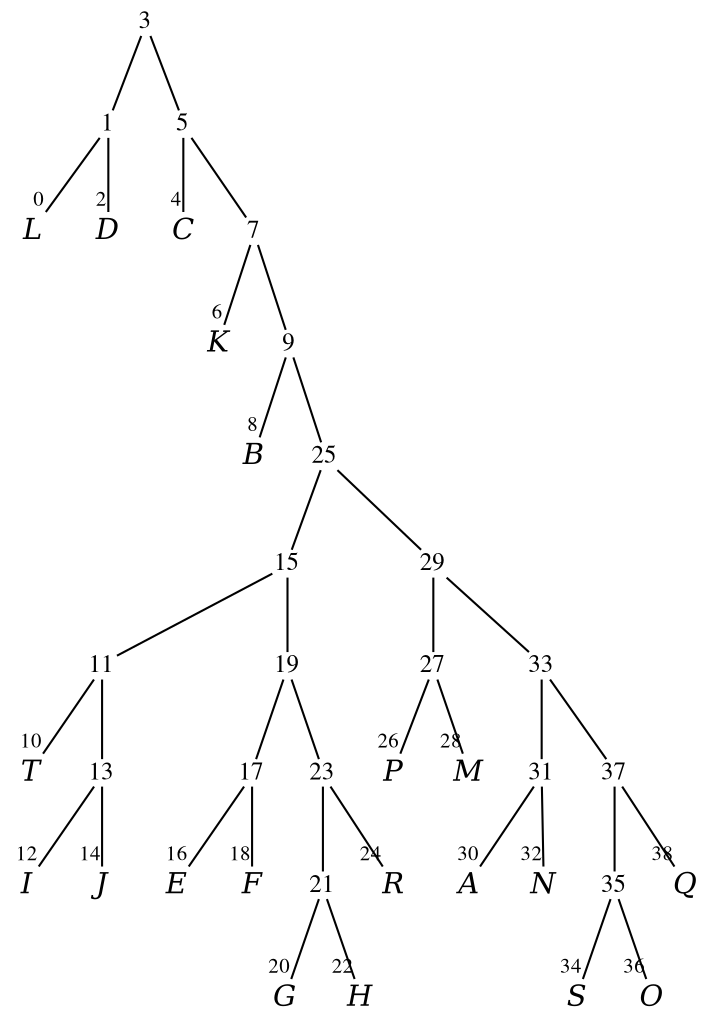 
digraph vtree {

overlap=false

n3 [label="3",fontname="Times",shape="plaintext",fontsize=12,fixedsize=true,width=.2,height=.18]; 
n1 [label="1",fontname="Times",shape="plaintext",fontsize=12,fixedsize=true,width=.2,height=.18]; 
n0 [label="L",fontname="Times-Italic",fontsize=14,shape="plaintext",fixedsize=true,width=.25,height=.25]; 
n2 [label="D",fontname="Times-Italic",fontsize=14,shape="plaintext",fixedsize=true,width=.25,height=.25]; 
n5 [label="5",fontname="Times",shape="plaintext",fontsize=12,fixedsize=true,width=.2,height=.18]; 
n4 [label="C",fontname="Times-Italic",fontsize=14,shape="plaintext",fixedsize=true,width=.25,height=.25]; 
n7 [label="7",fontname="Times",shape="plaintext",fontsize=12,fixedsize=true,width=.2,height=.18]; 
n6 [label="K",fontname="Times-Italic",fontsize=14,shape="plaintext",fixedsize=true,width=.25,height=.25]; 
n9 [label="9",fontname="Times",shape="plaintext",fontsize=12,fixedsize=true,width=.2,height=.18]; 
n8 [label="B",fontname="Times-Italic",fontsize=14,shape="plaintext",fixedsize=true,width=.25,height=.25]; 
n25 [label="25",fontname="Times",shape="plaintext",fontsize=12,fixedsize=true,width=.2,height=.18]; 
n15 [label="15",fontname="Times",shape="plaintext",fontsize=12,fixedsize=true,width=.2,height=.18]; 
n11 [label="11",fontname="Times",shape="plaintext",fontsize=12,fixedsize=true,width=.2,height=.18]; 
n10 [label="T",fontname="Times-Italic",fontsize=14,shape="plaintext",fixedsize=true,width=.25,height=.25]; 
n13 [label="13",fontname="Times",shape="plaintext",fontsize=12,fixedsize=true,width=.2,height=.18]; 
n12 [label="I",fontname="Times-Italic",fontsize=14,shape="plaintext",fixedsize=true,width=.25,height=.25]; 
n14 [label="J",fontname="Times-Italic",fontsize=14,shape="plaintext",fixedsize=true,width=.25,height=.25]; 
n19 [label="19",fontname="Times",shape="plaintext",fontsize=12,fixedsize=true,width=.2,height=.18]; 
n17 [label="17",fontname="Times",shape="plaintext",fontsize=12,fixedsize=true,width=.2,height=.18]; 
n16 [label="E",fontname="Times-Italic",fontsize=14,shape="plaintext",fixedsize=true,width=.25,height=.25]; 
n18 [label="F",fontname="Times-Italic",fontsize=14,shape="plaintext",fixedsize=true,width=.25,height=.25]; 
n23 [label="23",fontname="Times",shape="plaintext",fontsize=12,fixedsize=true,width=.2,height=.18]; 
n21 [label="21",fontname="Times",shape="plaintext",fontsize=12,fixedsize=true,width=.2,height=.18]; 
n20 [label="G",fontname="Times-Italic",fontsize=14,shape="plaintext",fixedsize=true,width=.25,height=.25]; 
n22 [label="H",fontname="Times-Italic",fontsize=14,shape="plaintext",fixedsize=true,width=.25,height=.25]; 
n24 [label="R",fontname="Times-Italic",fontsize=14,shape="plaintext",fixedsize=true,width=.25,height=.25]; 
n29 [label="29",fontname="Times",shape="plaintext",fontsize=12,fixedsize=true,width=.2,height=.18]; 
n27 [label="27",fontname="Times",shape="plaintext",fontsize=12,fixedsize=true,width=.2,height=.18]; 
n26 [label="P",fontname="Times-Italic",fontsize=14,shape="plaintext",fixedsize=true,width=.25,height=.25]; 
n28 [label="M",fontname="Times-Italic",fontsize=14,shape="plaintext",fixedsize=true,width=.25,height=.25]; 
n33 [label="33",fontname="Times",shape="plaintext",fontsize=12,fixedsize=true,width=.2,height=.18]; 
n31 [label="31",fontname="Times",shape="plaintext",fontsize=12,fixedsize=true,width=.2,height=.18]; 
n30 [label="A",fontname="Times-Italic",fontsize=14,shape="plaintext",fixedsize=true,width=.25,height=.25]; 
n32 [label="N",fontname="Times-Italic",fontsize=14,shape="plaintext",fixedsize=true,width=.25,height=.25]; 
n37 [label="37",fontname="Times",shape="plaintext",fontsize=12,fixedsize=true,width=.2,height=.18]; 
n35 [label="35",fontname="Times",shape="plaintext",fontsize=12,fixedsize=true,width=.2,height=.18]; 
n34 [label="S",fontname="Times-Italic",fontsize=14,shape="plaintext",fixedsize=true,width=.25,height=.25]; 
n36 [label="O",fontname="Times-Italic",fontsize=14,shape="plaintext",fixedsize=true,width=.25,height=.25]; 
n38 [label="Q",fontname="Times-Italic",fontsize=14,shape="plaintext",fixedsize=true,width=.25,height=.25]; 
n3->n1 [arrowhead=none];
n1->n0 [headclip=true,arrowhead=none,headlabel="0",labelfontname="Times",labelfontsize=10];
n1->n2 [headclip=true,arrowhead=none,headlabel="2",labelfontname="Times",labelfontsize=10];
n3->n5 [arrowhead=none];
n5->n4 [headclip=true,arrowhead=none,headlabel="4",labelfontname="Times",labelfontsize=10];
n5->n7 [arrowhead=none];
n7->n6 [headclip=true,arrowhead=none,headlabel="6",labelfontname="Times",labelfontsize=10];
n7->n9 [arrowhead=none];
n9->n8 [headclip=true,arrowhead=none,headlabel="8",labelfontname="Times",labelfontsize=10];
n9->n25 [arrowhead=none];
n25->n15 [arrowhead=none];
n15->n11 [arrowhead=none];
n11->n10 [headclip=true,arrowhead=none,headlabel="10",labelfontname="Times",labelfontsize=10];
n11->n13 [arrowhead=none];
n13->n12 [headclip=true,arrowhead=none,headlabel="12",labelfontname="Times",labelfontsize=10];
n13->n14 [headclip=true,arrowhead=none,headlabel="14",labelfontname="Times",labelfontsize=10];
n15->n19 [arrowhead=none];
n19->n17 [arrowhead=none];
n17->n16 [headclip=true,arrowhead=none,headlabel="16",labelfontname="Times",labelfontsize=10];
n17->n18 [headclip=true,arrowhead=none,headlabel="18",labelfontname="Times",labelfontsize=10];
n19->n23 [arrowhead=none];
n23->n21 [arrowhead=none];
n21->n20 [headclip=true,arrowhead=none,headlabel="20",labelfontname="Times",labelfontsize=10];
n21->n22 [headclip=true,arrowhead=none,headlabel="22",labelfontname="Times",labelfontsize=10];
n23->n24 [headclip=true,arrowhead=none,headlabel="24",labelfontname="Times",labelfontsize=10];
n25->n29 [arrowhead=none];
n29->n27 [arrowhead=none];
n27->n26 [headclip=true,arrowhead=none,headlabel="26",labelfontname="Times",labelfontsize=10];
n27->n28 [headclip=true,arrowhead=none,headlabel="28",labelfontname="Times",labelfontsize=10];
n29->n33 [arrowhead=none];
n33->n31 [arrowhead=none];
n31->n30 [headclip=true,arrowhead=none,headlabel="30",labelfontname="Times",labelfontsize=10];
n31->n32 [headclip=true,arrowhead=none,headlabel="32",labelfontname="Times",labelfontsize=10];
n33->n37 [arrowhead=none];
n37->n35 [arrowhead=none];
n35->n34 [headclip=true,arrowhead=none,headlabel="34",labelfontname="Times",labelfontsize=10];
n35->n36 [headclip=true,arrowhead=none,headlabel="36",labelfontname="Times",labelfontsize=10];
n37->n38 [headclip=true,arrowhead=none,headlabel="38",labelfontname="Times",labelfontsize=10];


}
